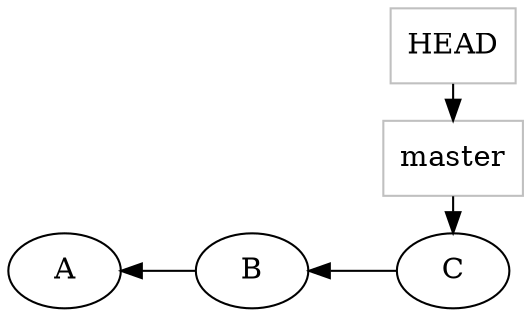 digraph repo {
	rankdir = "RL";
	B -> A;
	C -> B;
	node [shape=box,color=grey] master;
	master -> C;
	HEAD -> master;
	{ rank=same HEAD; master; C; }
}
